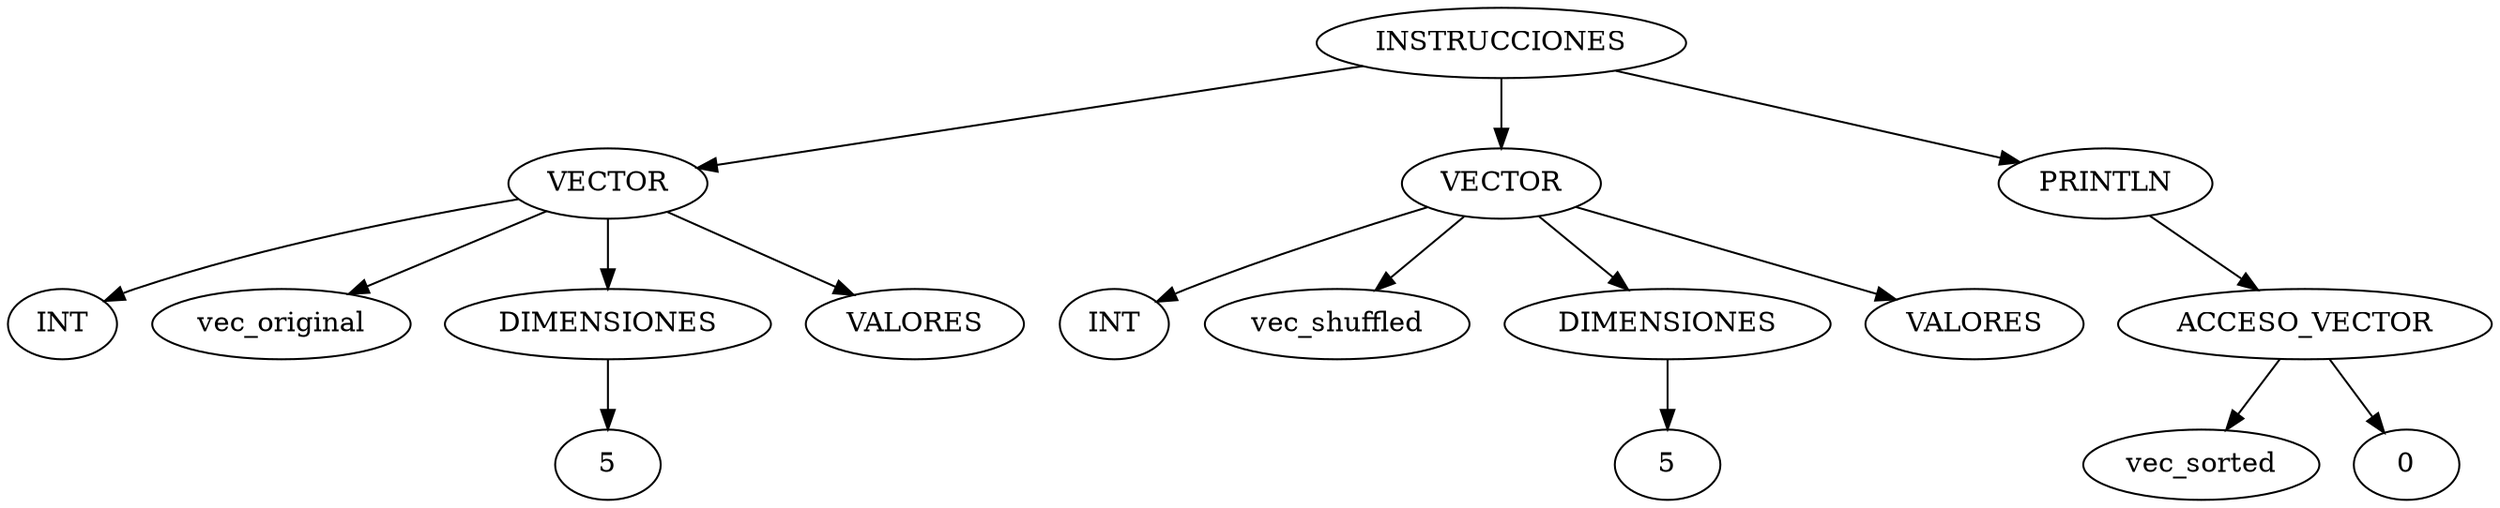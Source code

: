 digraph {
	0 [label = "INSTRUCCIONES"];
	1 [label = "VECTOR"];
	2 [label = "INT"];
	3 [label = "vec_original"];
	4 [label = "DIMENSIONES"];
	5 [label = "5"];
	6 [label = "VALORES"];
	7 [label = "VECTOR"];
	8 [label = "INT"];
	9 [label = "vec_shuffled"];
	10 [label = "DIMENSIONES"];
	11 [label = "5"];
	12 [label = "VALORES"];
	13 [label = "PRINTLN"];
	14 [label = "ACCESO_VECTOR"];
	15 [label = "vec_sorted"];
	16 [label = "0"];
	0 -> 1;
	1 -> 2;
	1 -> 3;
	1 -> 4;
	4 -> 5;
	1 -> 6;
	0 -> 7;
	7 -> 8;
	7 -> 9;
	7 -> 10;
	10 -> 11;
	7 -> 12;
	0 -> 13;
	13 -> 14;
	14 -> 15;
	14 -> 16;
}
